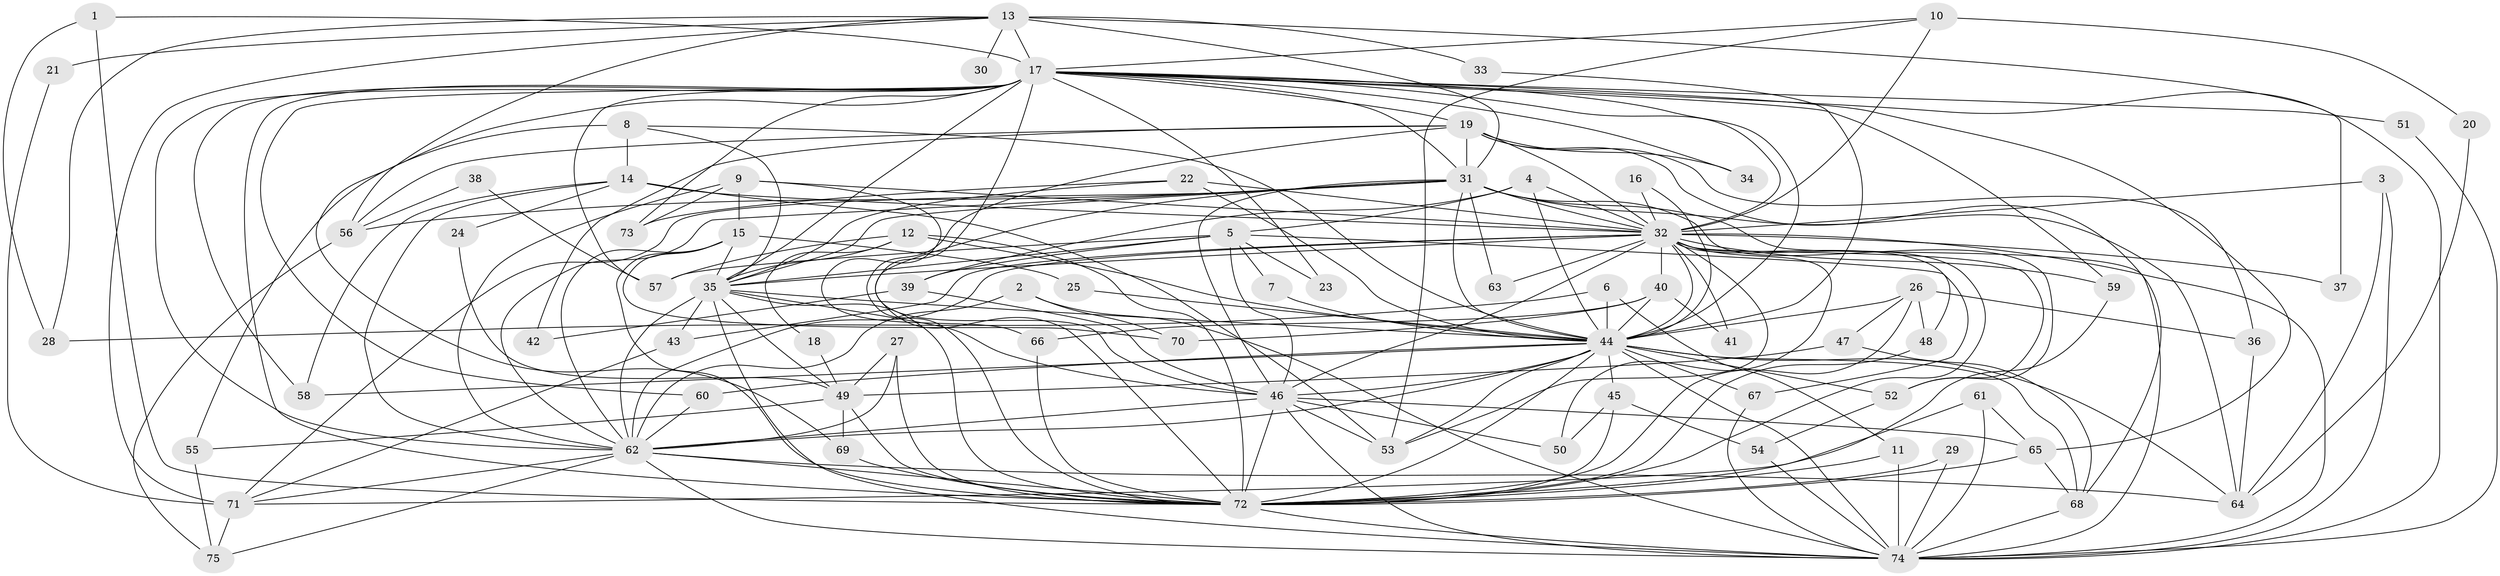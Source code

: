 // original degree distribution, {16: 0.006711409395973154, 21: 0.020134228187919462, 18: 0.006711409395973154, 19: 0.006711409395973154, 30: 0.006711409395973154, 37: 0.006711409395973154, 25: 0.006711409395973154, 36: 0.006711409395973154, 2: 0.5369127516778524, 3: 0.2348993288590604, 9: 0.013422818791946308, 4: 0.04697986577181208, 6: 0.03355704697986577, 11: 0.006711409395973154, 5: 0.04697986577181208, 7: 0.006711409395973154, 8: 0.006711409395973154}
// Generated by graph-tools (version 1.1) at 2025/01/03/09/25 03:01:15]
// undirected, 75 vertices, 207 edges
graph export_dot {
graph [start="1"]
  node [color=gray90,style=filled];
  1;
  2;
  3;
  4;
  5;
  6;
  7;
  8;
  9;
  10;
  11;
  12;
  13;
  14;
  15;
  16;
  17;
  18;
  19;
  20;
  21;
  22;
  23;
  24;
  25;
  26;
  27;
  28;
  29;
  30;
  31;
  32;
  33;
  34;
  35;
  36;
  37;
  38;
  39;
  40;
  41;
  42;
  43;
  44;
  45;
  46;
  47;
  48;
  49;
  50;
  51;
  52;
  53;
  54;
  55;
  56;
  57;
  58;
  59;
  60;
  61;
  62;
  63;
  64;
  65;
  66;
  67;
  68;
  69;
  70;
  71;
  72;
  73;
  74;
  75;
  1 -- 17 [weight=1.0];
  1 -- 28 [weight=1.0];
  1 -- 72 [weight=1.0];
  2 -- 62 [weight=1.0];
  2 -- 70 [weight=1.0];
  2 -- 74 [weight=1.0];
  3 -- 32 [weight=1.0];
  3 -- 64 [weight=1.0];
  3 -- 74 [weight=1.0];
  4 -- 5 [weight=1.0];
  4 -- 32 [weight=1.0];
  4 -- 39 [weight=1.0];
  4 -- 44 [weight=1.0];
  5 -- 7 [weight=1.0];
  5 -- 23 [weight=1.0];
  5 -- 35 [weight=2.0];
  5 -- 39 [weight=1.0];
  5 -- 46 [weight=1.0];
  5 -- 57 [weight=1.0];
  5 -- 67 [weight=1.0];
  6 -- 11 [weight=1.0];
  6 -- 28 [weight=1.0];
  6 -- 44 [weight=1.0];
  7 -- 44 [weight=1.0];
  8 -- 14 [weight=1.0];
  8 -- 35 [weight=1.0];
  8 -- 44 [weight=1.0];
  8 -- 55 [weight=1.0];
  9 -- 15 [weight=1.0];
  9 -- 32 [weight=1.0];
  9 -- 62 [weight=1.0];
  9 -- 66 [weight=1.0];
  9 -- 73 [weight=1.0];
  10 -- 17 [weight=1.0];
  10 -- 20 [weight=1.0];
  10 -- 32 [weight=1.0];
  10 -- 53 [weight=1.0];
  11 -- 72 [weight=1.0];
  11 -- 74 [weight=1.0];
  12 -- 18 [weight=1.0];
  12 -- 35 [weight=1.0];
  12 -- 44 [weight=1.0];
  12 -- 57 [weight=1.0];
  12 -- 72 [weight=1.0];
  13 -- 17 [weight=2.0];
  13 -- 21 [weight=1.0];
  13 -- 28 [weight=1.0];
  13 -- 30 [weight=1.0];
  13 -- 31 [weight=1.0];
  13 -- 33 [weight=1.0];
  13 -- 37 [weight=1.0];
  13 -- 56 [weight=1.0];
  13 -- 71 [weight=1.0];
  14 -- 24 [weight=1.0];
  14 -- 32 [weight=1.0];
  14 -- 53 [weight=1.0];
  14 -- 58 [weight=1.0];
  14 -- 62 [weight=1.0];
  15 -- 25 [weight=1.0];
  15 -- 35 [weight=1.0];
  15 -- 62 [weight=1.0];
  15 -- 70 [weight=1.0];
  15 -- 72 [weight=1.0];
  16 -- 32 [weight=1.0];
  16 -- 44 [weight=2.0];
  17 -- 19 [weight=1.0];
  17 -- 23 [weight=1.0];
  17 -- 31 [weight=1.0];
  17 -- 32 [weight=3.0];
  17 -- 34 [weight=1.0];
  17 -- 35 [weight=2.0];
  17 -- 44 [weight=1.0];
  17 -- 46 [weight=1.0];
  17 -- 51 [weight=1.0];
  17 -- 57 [weight=1.0];
  17 -- 58 [weight=1.0];
  17 -- 59 [weight=1.0];
  17 -- 60 [weight=1.0];
  17 -- 62 [weight=2.0];
  17 -- 65 [weight=1.0];
  17 -- 69 [weight=1.0];
  17 -- 72 [weight=3.0];
  17 -- 73 [weight=1.0];
  17 -- 74 [weight=2.0];
  18 -- 49 [weight=1.0];
  19 -- 31 [weight=1.0];
  19 -- 32 [weight=1.0];
  19 -- 34 [weight=1.0];
  19 -- 36 [weight=1.0];
  19 -- 42 [weight=1.0];
  19 -- 56 [weight=1.0];
  19 -- 68 [weight=1.0];
  19 -- 72 [weight=1.0];
  20 -- 64 [weight=1.0];
  21 -- 71 [weight=1.0];
  22 -- 32 [weight=1.0];
  22 -- 35 [weight=1.0];
  22 -- 44 [weight=1.0];
  22 -- 73 [weight=1.0];
  24 -- 49 [weight=1.0];
  25 -- 44 [weight=1.0];
  26 -- 36 [weight=1.0];
  26 -- 44 [weight=2.0];
  26 -- 47 [weight=1.0];
  26 -- 48 [weight=1.0];
  26 -- 72 [weight=1.0];
  27 -- 49 [weight=1.0];
  27 -- 62 [weight=1.0];
  27 -- 72 [weight=1.0];
  29 -- 72 [weight=1.0];
  29 -- 74 [weight=1.0];
  31 -- 32 [weight=1.0];
  31 -- 35 [weight=1.0];
  31 -- 44 [weight=3.0];
  31 -- 46 [weight=1.0];
  31 -- 52 [weight=1.0];
  31 -- 56 [weight=1.0];
  31 -- 62 [weight=1.0];
  31 -- 63 [weight=1.0];
  31 -- 64 [weight=1.0];
  31 -- 71 [weight=1.0];
  31 -- 72 [weight=2.0];
  31 -- 74 [weight=2.0];
  32 -- 35 [weight=3.0];
  32 -- 37 [weight=1.0];
  32 -- 40 [weight=2.0];
  32 -- 41 [weight=2.0];
  32 -- 43 [weight=1.0];
  32 -- 44 [weight=1.0];
  32 -- 46 [weight=3.0];
  32 -- 48 [weight=1.0];
  32 -- 50 [weight=1.0];
  32 -- 52 [weight=1.0];
  32 -- 53 [weight=1.0];
  32 -- 59 [weight=1.0];
  32 -- 62 [weight=3.0];
  32 -- 63 [weight=1.0];
  32 -- 72 [weight=2.0];
  32 -- 74 [weight=1.0];
  33 -- 44 [weight=1.0];
  35 -- 43 [weight=1.0];
  35 -- 44 [weight=1.0];
  35 -- 46 [weight=1.0];
  35 -- 49 [weight=1.0];
  35 -- 62 [weight=2.0];
  35 -- 72 [weight=3.0];
  35 -- 74 [weight=1.0];
  36 -- 64 [weight=1.0];
  38 -- 56 [weight=1.0];
  38 -- 57 [weight=1.0];
  39 -- 42 [weight=1.0];
  39 -- 46 [weight=1.0];
  40 -- 41 [weight=1.0];
  40 -- 44 [weight=1.0];
  40 -- 66 [weight=1.0];
  40 -- 70 [weight=1.0];
  43 -- 71 [weight=1.0];
  44 -- 45 [weight=2.0];
  44 -- 46 [weight=1.0];
  44 -- 52 [weight=1.0];
  44 -- 53 [weight=2.0];
  44 -- 58 [weight=1.0];
  44 -- 60 [weight=1.0];
  44 -- 62 [weight=2.0];
  44 -- 64 [weight=1.0];
  44 -- 67 [weight=1.0];
  44 -- 68 [weight=1.0];
  44 -- 72 [weight=4.0];
  44 -- 74 [weight=1.0];
  45 -- 50 [weight=1.0];
  45 -- 54 [weight=1.0];
  45 -- 72 [weight=2.0];
  46 -- 50 [weight=1.0];
  46 -- 53 [weight=1.0];
  46 -- 62 [weight=1.0];
  46 -- 65 [weight=1.0];
  46 -- 72 [weight=2.0];
  46 -- 74 [weight=1.0];
  47 -- 49 [weight=1.0];
  47 -- 68 [weight=1.0];
  48 -- 72 [weight=1.0];
  49 -- 55 [weight=1.0];
  49 -- 69 [weight=1.0];
  49 -- 72 [weight=1.0];
  51 -- 74 [weight=1.0];
  52 -- 54 [weight=1.0];
  54 -- 74 [weight=1.0];
  55 -- 75 [weight=1.0];
  56 -- 75 [weight=1.0];
  59 -- 72 [weight=1.0];
  60 -- 62 [weight=2.0];
  61 -- 65 [weight=1.0];
  61 -- 71 [weight=1.0];
  61 -- 74 [weight=1.0];
  62 -- 64 [weight=1.0];
  62 -- 71 [weight=1.0];
  62 -- 72 [weight=2.0];
  62 -- 74 [weight=2.0];
  62 -- 75 [weight=1.0];
  65 -- 68 [weight=1.0];
  65 -- 72 [weight=1.0];
  66 -- 72 [weight=1.0];
  67 -- 74 [weight=1.0];
  68 -- 74 [weight=1.0];
  69 -- 72 [weight=1.0];
  71 -- 75 [weight=1.0];
  72 -- 74 [weight=2.0];
}
